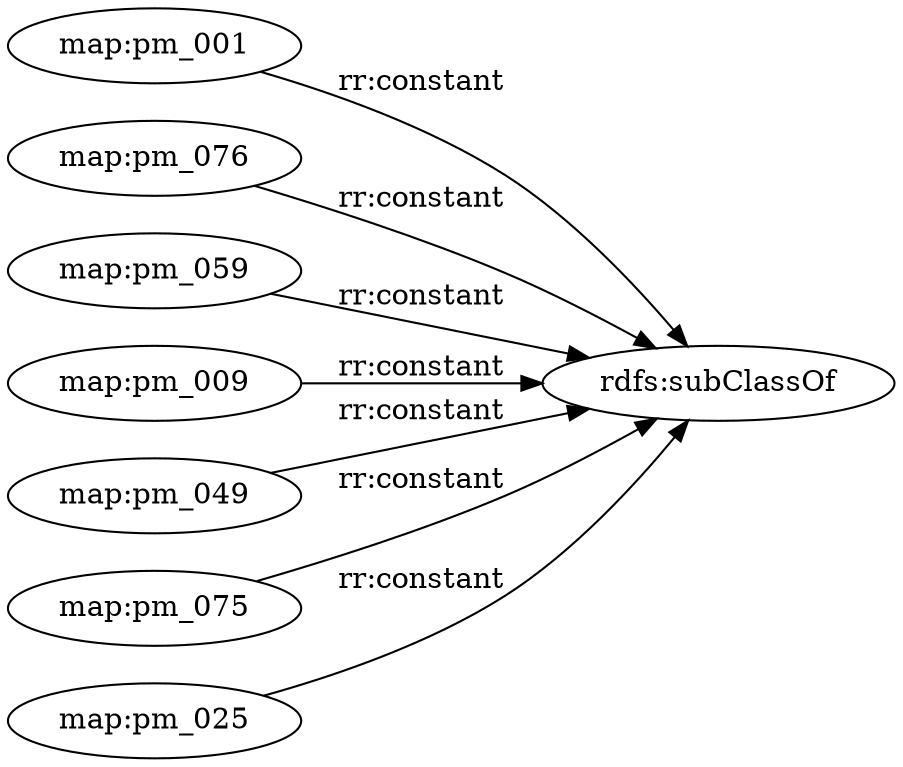 digraph ar2dtool_diagram { 
rankdir=LR;
size="1000"
	"map:pm_001" -> "rdfs:subClassOf" [ label = "rr:constant" ];
	"map:pm_076" -> "rdfs:subClassOf" [ label = "rr:constant" ];
	"map:pm_059" -> "rdfs:subClassOf" [ label = "rr:constant" ];
	"map:pm_009" -> "rdfs:subClassOf" [ label = "rr:constant" ];
	"map:pm_049" -> "rdfs:subClassOf" [ label = "rr:constant" ];
	"map:pm_075" -> "rdfs:subClassOf" [ label = "rr:constant" ];
	"map:pm_025" -> "rdfs:subClassOf" [ label = "rr:constant" ];

}
